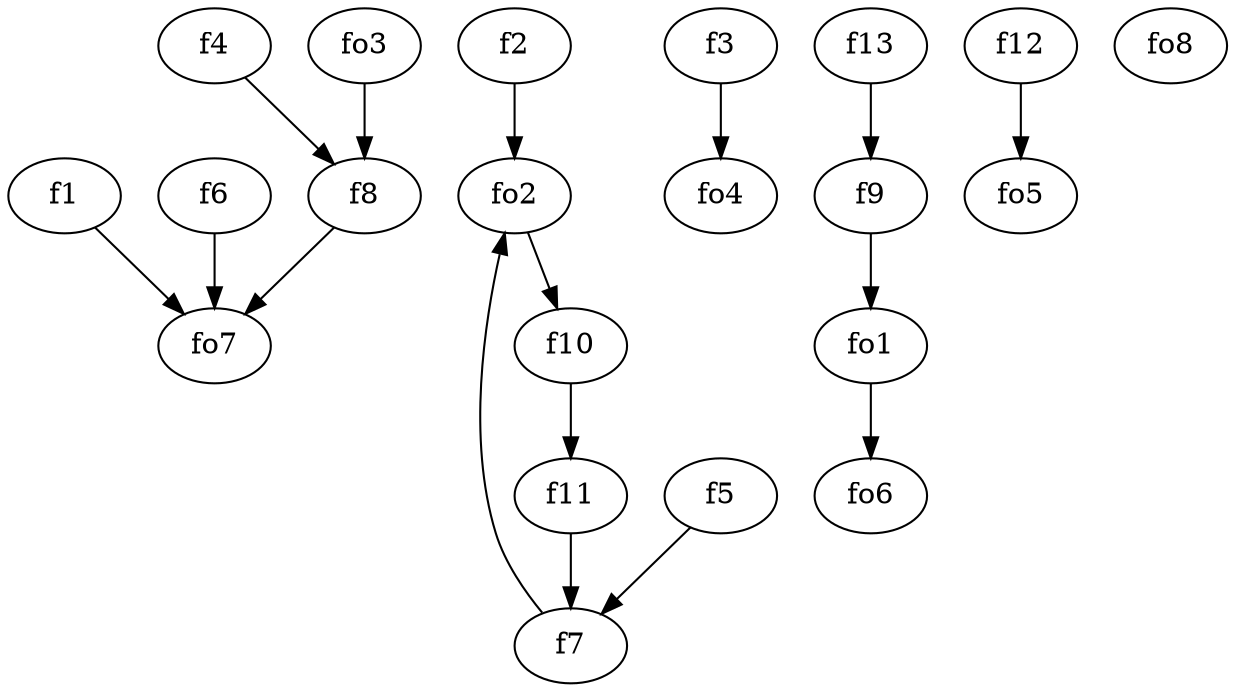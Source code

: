 strict digraph  {
f1;
f2;
f3;
f4;
f5;
f6;
f7;
f8;
f9;
f10;
f11;
f12;
f13;
fo1;
fo2;
fo3;
fo4;
fo5;
fo6;
fo7;
fo8;
f1 -> fo7  [weight=2];
f2 -> fo2  [weight=2];
f3 -> fo4  [weight=2];
f4 -> f8  [weight=2];
f5 -> f7  [weight=2];
f6 -> fo7  [weight=2];
f7 -> fo2  [weight=2];
f8 -> fo7  [weight=2];
f9 -> fo1  [weight=2];
f10 -> f11  [weight=2];
f11 -> f7  [weight=2];
f12 -> fo5  [weight=2];
f13 -> f9  [weight=2];
fo1 -> fo6  [weight=2];
fo2 -> f10  [weight=2];
fo3 -> f8  [weight=2];
}
